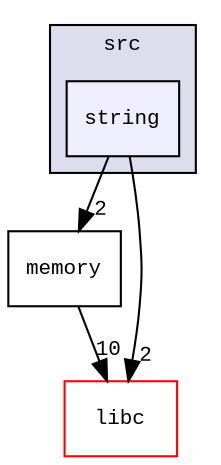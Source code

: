 digraph "src/string" {
  compound=true
  node [ fontsize="10", fontname="CourierNew"];
  edge [ labelfontsize="10", labelfontname="CourierNew"];
  subgraph clusterdir_68267d1309a1af8e8297ef4c3efbcdba {
    graph [ bgcolor="#ddddee", pencolor="black", label="src" fontname="CourierNew", fontsize="10", URL="dir_68267d1309a1af8e8297ef4c3efbcdba.html"]
  dir_6cc8961f7f77054fb84f95c9f23f5ca0 [shape=box, label="string", style="filled", fillcolor="#eeeeff", pencolor="black", URL="dir_6cc8961f7f77054fb84f95c9f23f5ca0.html"];
  }
  dir_94d7edf6f8f3d9af5fd63c44172da41c [shape=box label="memory" URL="dir_94d7edf6f8f3d9af5fd63c44172da41c.html"];
  dir_ee3448fa1dc3d93b4fb7d6fba5be0d5c [shape=box label="libc" fillcolor="white" style="filled" color="red" URL="dir_ee3448fa1dc3d93b4fb7d6fba5be0d5c.html"];
  dir_94d7edf6f8f3d9af5fd63c44172da41c->dir_ee3448fa1dc3d93b4fb7d6fba5be0d5c [headlabel="10", labeldistance=1.5 headhref="dir_000019_000006.html"];
  dir_6cc8961f7f77054fb84f95c9f23f5ca0->dir_94d7edf6f8f3d9af5fd63c44172da41c [headlabel="2", labeldistance=1.5 headhref="dir_000046_000019.html"];
  dir_6cc8961f7f77054fb84f95c9f23f5ca0->dir_ee3448fa1dc3d93b4fb7d6fba5be0d5c [headlabel="2", labeldistance=1.5 headhref="dir_000046_000006.html"];
}
